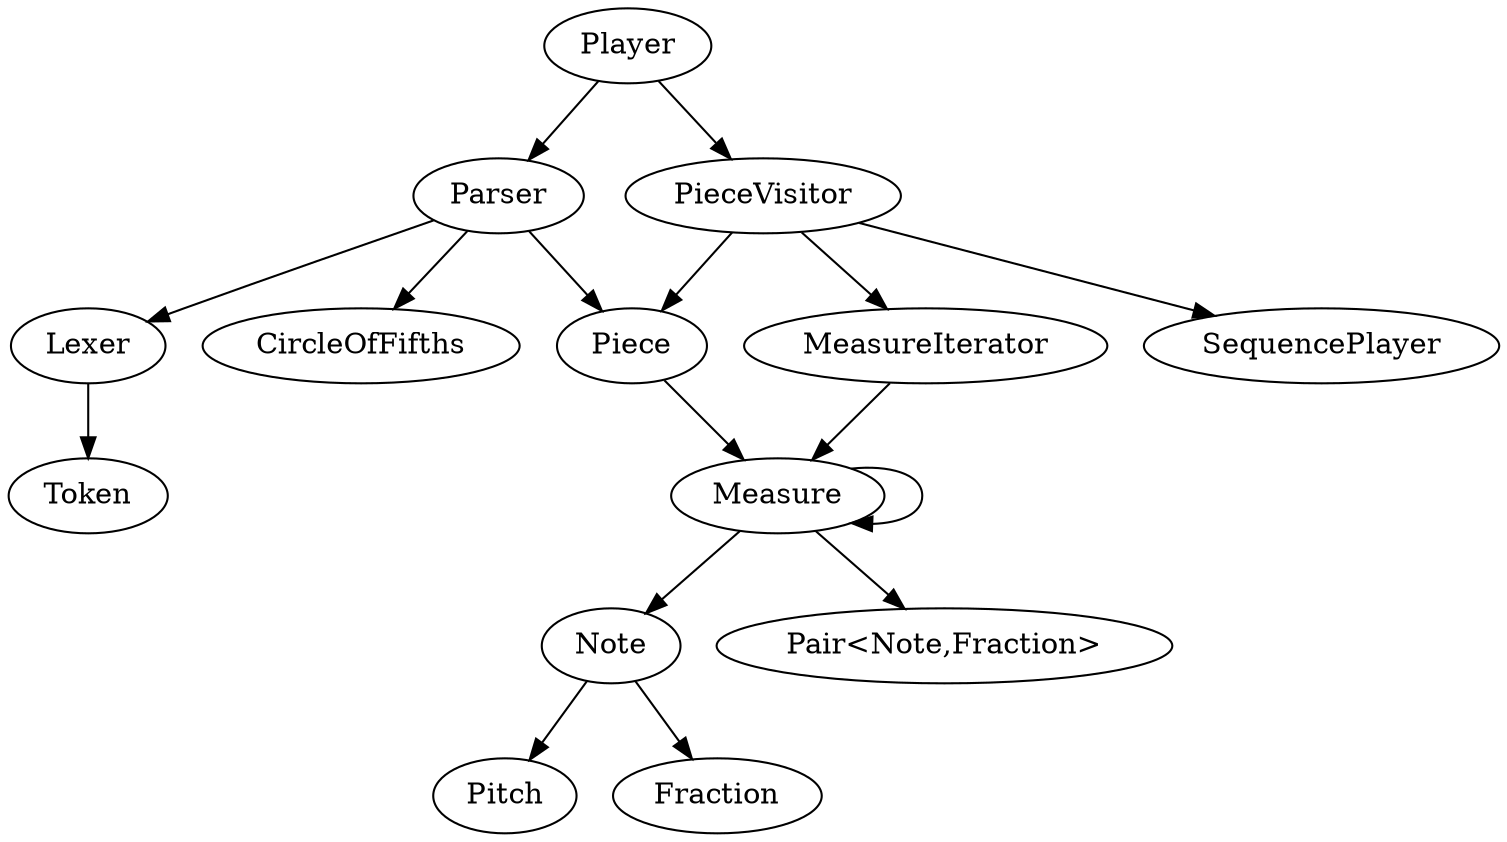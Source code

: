 // A very rough sketch of dependancies.
// A -> B means that the class A in some way requires B to function fully.
// A -> B neither implies B -> A or not B -> A

// This document is rough and subject to tons of change.

digraph Classes {
	// Parsing Chain...
	Parser -> Lexer -> Token;
	Parser -> CircleOfFifths
	// Data Structure...
	Parser -> Piece;
	PieceVisitor -> Piece;
	PieceVisitor -> MeasureIterator->Measure;
	Piece->Measure->Note;
	Measure->Measure;
	Measure->"Pair<Note,Fraction>";
	Note->Pitch;
	Note->Fraction;
	// Player.
	Player -> Parser;
	Player -> PieceVisitor -> SequencePlayer;
}
